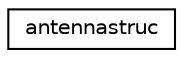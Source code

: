 digraph "Graphical Class Hierarchy"
{
 // INTERACTIVE_SVG=YES
  edge [fontname="Helvetica",fontsize="10",labelfontname="Helvetica",labelfontsize="10"];
  node [fontname="Helvetica",fontsize="10",shape=record];
  rankdir="LR";
  Node0 [label="antennastruc",height=0.2,width=0.4,color="black", fillcolor="white", style="filled",URL="$structantennastruc.html"];
}
